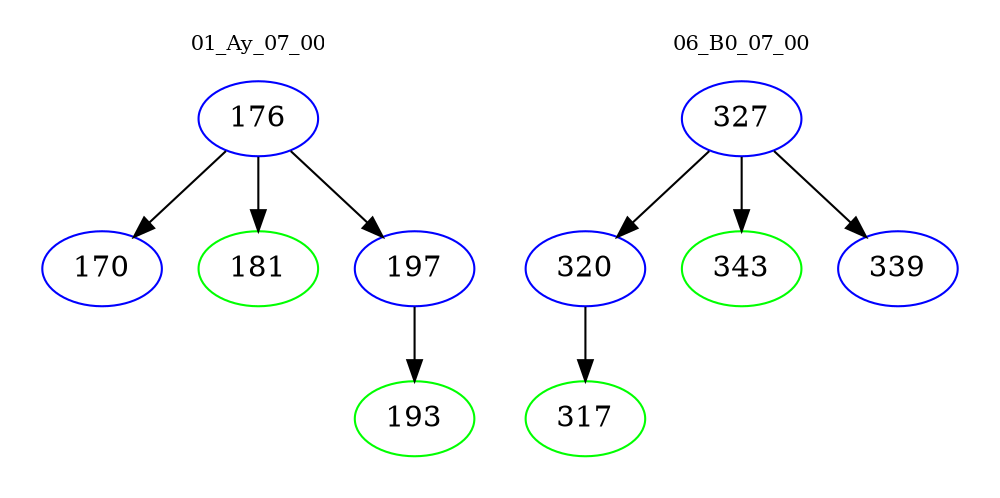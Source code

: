 digraph{
subgraph cluster_0 {
color = white
label = "01_Ay_07_00";
fontsize=10;
T0_176 [label="176", color="blue"]
T0_176 -> T0_170 [color="black"]
T0_170 [label="170", color="blue"]
T0_176 -> T0_181 [color="black"]
T0_181 [label="181", color="green"]
T0_176 -> T0_197 [color="black"]
T0_197 [label="197", color="blue"]
T0_197 -> T0_193 [color="black"]
T0_193 [label="193", color="green"]
}
subgraph cluster_1 {
color = white
label = "06_B0_07_00";
fontsize=10;
T1_327 [label="327", color="blue"]
T1_327 -> T1_320 [color="black"]
T1_320 [label="320", color="blue"]
T1_320 -> T1_317 [color="black"]
T1_317 [label="317", color="green"]
T1_327 -> T1_343 [color="black"]
T1_343 [label="343", color="green"]
T1_327 -> T1_339 [color="black"]
T1_339 [label="339", color="blue"]
}
}
